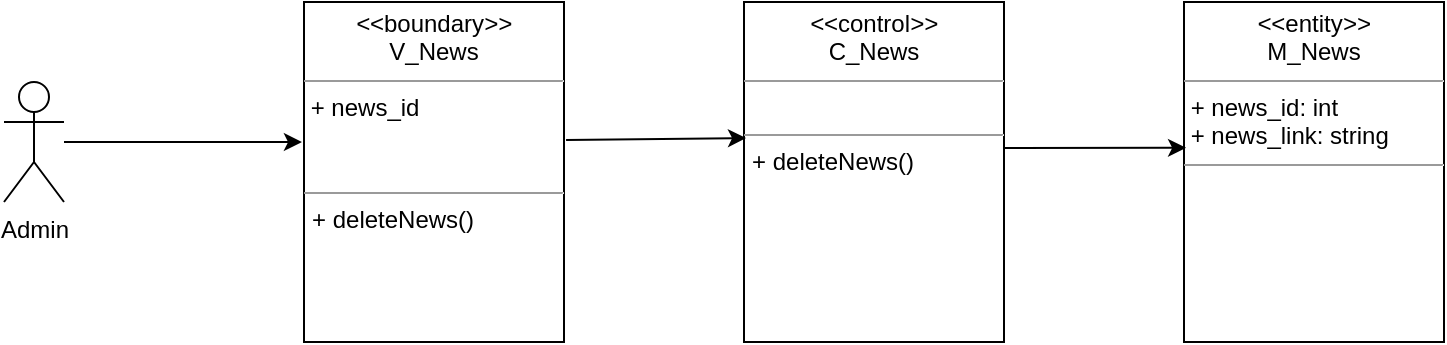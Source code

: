 <mxfile version="14.0.0" type="device"><diagram id="cRDB-Ey8qG2uQJbP0fzS" name="Page-1"><mxGraphModel dx="1278" dy="575" grid="1" gridSize="10" guides="1" tooltips="1" connect="1" arrows="1" fold="1" page="1" pageScale="1" pageWidth="827" pageHeight="1169" math="0" shadow="0"><root><mxCell id="0"/><mxCell id="1" parent="0"/><mxCell id="tU04fT7318zk0zb7DttK-6" value="Admin" style="shape=umlActor;verticalLabelPosition=bottom;verticalAlign=top;html=1;" vertex="1" parent="1"><mxGeometry x="60" y="280" width="30" height="60" as="geometry"/></mxCell><mxCell id="tU04fT7318zk0zb7DttK-7" value="&lt;p style=&quot;margin: 0px ; margin-top: 4px ; text-align: center&quot;&gt;&lt;i&gt;&amp;lt;&lt;/i&gt;&amp;lt;boundary&lt;i&gt;&amp;gt;&amp;gt;&lt;/i&gt;&lt;br&gt;V_News&lt;/p&gt;&lt;hr size=&quot;1&quot;&gt;&lt;div&gt;&amp;nbsp;+ news_id&lt;/div&gt;&lt;div&gt;&lt;br&gt;&lt;/div&gt;&lt;br&gt;&lt;hr size=&quot;1&quot;&gt;&lt;p style=&quot;margin: 0px ; margin-left: 4px&quot;&gt;+ deleteNews()&lt;br&gt;&lt;/p&gt;" style="verticalAlign=top;align=left;overflow=fill;fontSize=12;fontFamily=Helvetica;html=1;" vertex="1" parent="1"><mxGeometry x="210" y="240" width="130" height="170" as="geometry"/></mxCell><mxCell id="tU04fT7318zk0zb7DttK-8" value="&lt;p style=&quot;margin: 0px ; margin-top: 4px ; text-align: center&quot;&gt;&lt;i&gt;&amp;lt;&lt;/i&gt;&amp;lt;control&lt;i&gt;&amp;gt;&amp;gt;&lt;/i&gt;&lt;br&gt;C_News&lt;/p&gt;&lt;hr size=&quot;1&quot;&gt;&lt;br&gt;&lt;hr size=&quot;1&quot;&gt;&lt;p style=&quot;margin: 0px ; margin-left: 4px&quot;&gt;+ deleteNews()&lt;br&gt;&lt;br&gt;&lt;/p&gt;" style="verticalAlign=top;align=left;overflow=fill;fontSize=12;fontFamily=Helvetica;html=1;" vertex="1" parent="1"><mxGeometry x="430" y="240" width="130" height="170" as="geometry"/></mxCell><mxCell id="tU04fT7318zk0zb7DttK-9" value="" style="endArrow=classic;html=1;exitX=1.008;exitY=0.406;exitDx=0;exitDy=0;exitPerimeter=0;" edge="1" parent="1" source="tU04fT7318zk0zb7DttK-7"><mxGeometry width="50" height="50" relative="1" as="geometry"><mxPoint x="390" y="320" as="sourcePoint"/><mxPoint x="431" y="308" as="targetPoint"/></mxGeometry></mxCell><mxCell id="tU04fT7318zk0zb7DttK-10" value="" style="endArrow=classic;html=1;entryX=-0.008;entryY=0.412;entryDx=0;entryDy=0;entryPerimeter=0;" edge="1" parent="1" source="tU04fT7318zk0zb7DttK-6" target="tU04fT7318zk0zb7DttK-7"><mxGeometry width="50" height="50" relative="1" as="geometry"><mxPoint x="390" y="320" as="sourcePoint"/><mxPoint x="440" y="270" as="targetPoint"/></mxGeometry></mxCell><mxCell id="tU04fT7318zk0zb7DttK-11" value="&lt;p style=&quot;margin: 0px ; margin-top: 4px ; text-align: center&quot;&gt;&lt;i&gt;&amp;lt;&lt;/i&gt;&amp;lt;entity&lt;i&gt;&amp;gt;&amp;gt;&lt;/i&gt;&lt;br&gt;M_News&lt;/p&gt;&lt;hr size=&quot;1&quot;&gt;&lt;div&gt;&amp;nbsp;+ news_id: int&lt;/div&gt;&lt;div&gt;&amp;nbsp;+ news_link: string&lt;br&gt;&lt;/div&gt;&lt;hr size=&quot;1&quot;&gt;&lt;p style=&quot;margin: 0px ; margin-left: 4px&quot;&gt;&lt;br&gt;&lt;br&gt;&lt;/p&gt;" style="verticalAlign=top;align=left;overflow=fill;fontSize=12;fontFamily=Helvetica;html=1;" vertex="1" parent="1"><mxGeometry x="650" y="240" width="130" height="170" as="geometry"/></mxCell><mxCell id="tU04fT7318zk0zb7DttK-12" value="" style="endArrow=classic;html=1;entryX=0.008;entryY=0.429;entryDx=0;entryDy=0;entryPerimeter=0;" edge="1" parent="1" target="tU04fT7318zk0zb7DttK-11"><mxGeometry width="50" height="50" relative="1" as="geometry"><mxPoint x="560" y="313" as="sourcePoint"/><mxPoint x="642" y="310" as="targetPoint"/></mxGeometry></mxCell></root></mxGraphModel></diagram></mxfile>